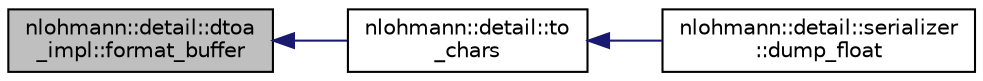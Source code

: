 digraph "nlohmann::detail::dtoa_impl::format_buffer"
{
 // INTERACTIVE_SVG=YES
  edge [fontname="Helvetica",fontsize="10",labelfontname="Helvetica",labelfontsize="10"];
  node [fontname="Helvetica",fontsize="10",shape=record];
  rankdir="LR";
  Node16 [label="nlohmann::detail::dtoa\l_impl::format_buffer",height=0.2,width=0.4,color="black", fillcolor="grey75", style="filled", fontcolor="black"];
  Node16 -> Node17 [dir="back",color="midnightblue",fontsize="10",style="solid",fontname="Helvetica"];
  Node17 [label="nlohmann::detail::to\l_chars",height=0.2,width=0.4,color="black", fillcolor="white", style="filled",URL="$namespacenlohmann_1_1detail.html#a6192f1eab05fbbc5c35edb8368c8fc57",tooltip="generates a decimal representation of the floating-point number value in [first, last). "];
  Node17 -> Node18 [dir="back",color="midnightblue",fontsize="10",style="solid",fontname="Helvetica"];
  Node18 [label="nlohmann::detail::serializer\l::dump_float",height=0.2,width=0.4,color="black", fillcolor="white", style="filled",URL="$classnlohmann_1_1detail_1_1serializer.html#a24b0fe45dc774441237bde198a133d8a"];
}
